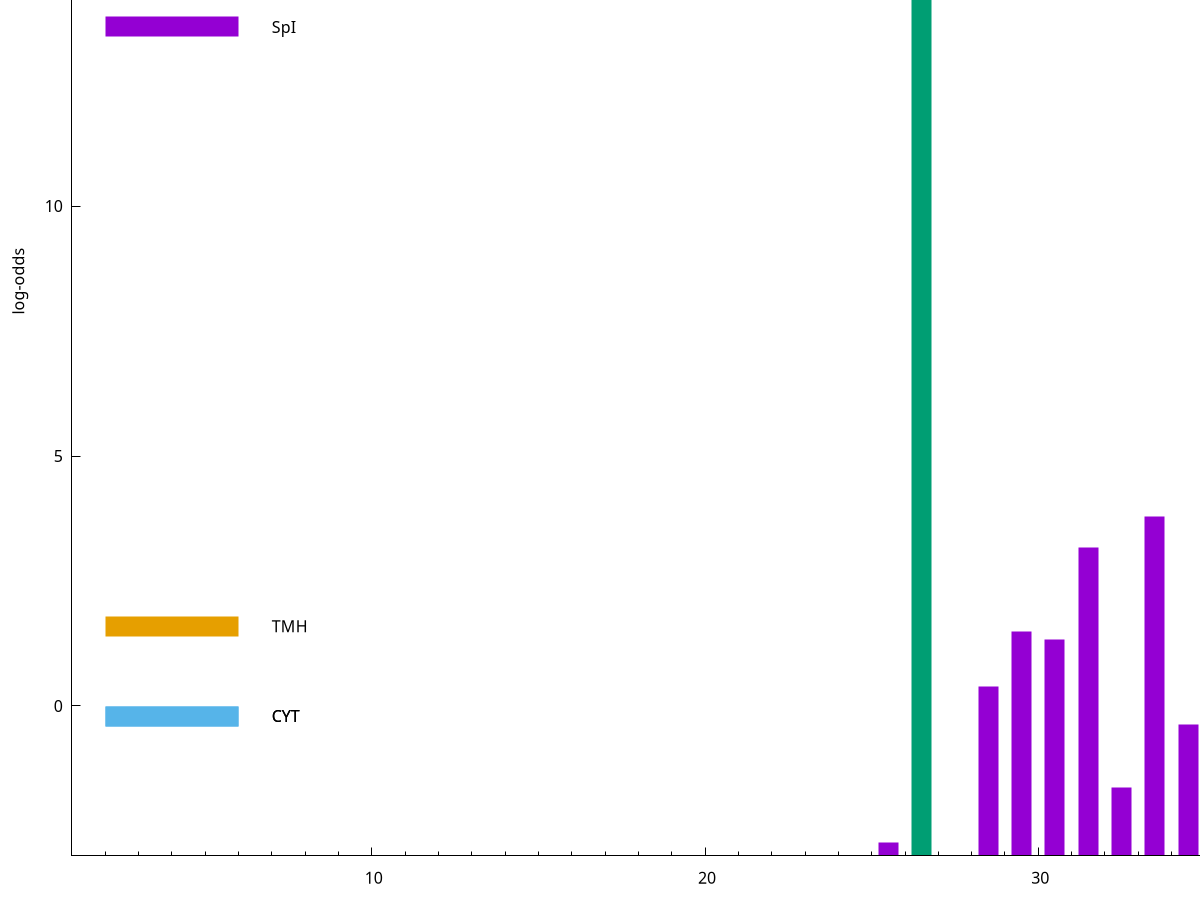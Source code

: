 set title "LipoP predictions for SRR5666568.gff"
set size 2., 1.4
set xrange [1:70] 
set mxtics 10
set yrange [-3:20]
set y2range [0:23]
set ylabel "log-odds"
set term postscript eps color solid "Helvetica" 30
set output "SRR5666568.gff654.eps"
set arrow from 2,14.9967 to 6,14.9967 nohead lt 2 lw 20
set label "SpII" at 7,14.9967
set arrow from 2,13.5848 to 6,13.5848 nohead lt 1 lw 20
set label "SpI" at 7,13.5848
set arrow from 2,1.59293 to 6,1.59293 nohead lt 4 lw 20
set label "TMH" at 7,1.59293
set arrow from 2,-0.200913 to 6,-0.200913 nohead lt 3 lw 20
set label "CYT" at 7,-0.200913
set arrow from 2,-0.200913 to 6,-0.200913 nohead lt 3 lw 20
set label "CYT" at 7,-0.200913
set arrow from 2,14.9967 to 6,14.9967 nohead lt 2 lw 20
set label "SpII" at 7,14.9967
# NOTE: The scores below are the log-odds scores with the threshold
# NOTE: subtracted (a hack to make gnuplot make the histogram all
# NOTE: look nice).
plot "-" axes x1y2 title "" with impulses lt 2 lw 20, "-" axes x1y2 title "" with impulses lt 1 lw 20
26.500000 17.996700
e
35.500000 16.577100
36.500000 7.656440
33.500000 6.794020
38.500000 6.242370
31.500000 6.177010
29.500000 4.490100
30.500000 4.320170
28.500000 3.395307
34.500000 2.636898
32.500000 1.362230
37.500000 0.789230
25.500000 0.275500
e
exit
